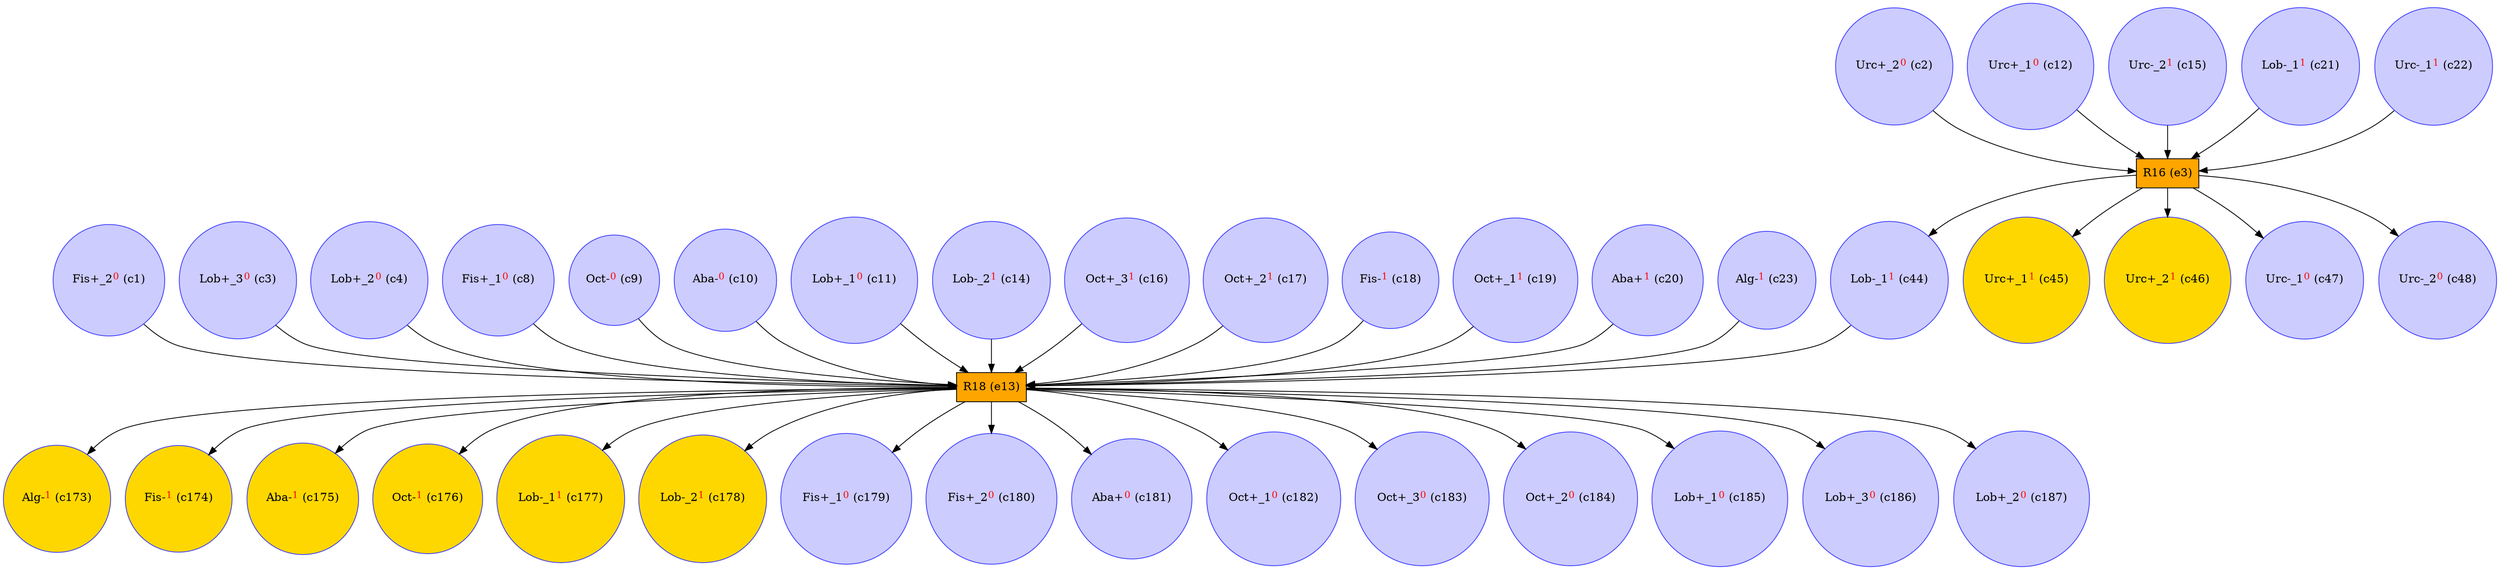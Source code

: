 digraph test {
  c1 -> e13;
  c2 -> e3;
  c3 -> e13;
  c4 -> e13;
  c8 -> e13;
  c9 -> e13;
  c10 -> e13;
  c11 -> e13;
  c12 -> e3;
  c14 -> e13;
  c15 -> e3;
  c16 -> e13;
  c17 -> e13;
  c18 -> e13;
  c19 -> e13;
  c20 -> e13;
  c21 -> e3;
  c22 -> e3;
  c23 -> e13;
  e3 -> c44;
  c44 -> e13;
  e3 -> c45;
  e3 -> c46;
  e3 -> c47;
  e3 -> c48;
  e13 -> c173;
  e13 -> c174;
  e13 -> c175;
  e13 -> c176;
  e13 -> c177;
  e13 -> c178;
  e13 -> c179;
  e13 -> c180;
  e13 -> c181;
  e13 -> c182;
  e13 -> c183;
  e13 -> c184;
  e13 -> c185;
  e13 -> c186;
  e13 -> c187;
  c1 [color="#4040ff" fillcolor="#ccccff" label= <Fis+_2<FONT COLOR="red"><SUP>0</SUP></FONT>&nbsp;(c1)> shape=circle style=filled];
  c2 [color="#4040ff" fillcolor="#ccccff" label= <Urc+_2<FONT COLOR="red"><SUP>0</SUP></FONT>&nbsp;(c2)> shape=circle style=filled];
  c3 [color="#4040ff" fillcolor="#ccccff" label= <Lob+_3<FONT COLOR="red"><SUP>0</SUP></FONT>&nbsp;(c3)> shape=circle style=filled];
  c4 [color="#4040ff" fillcolor="#ccccff" label= <Lob+_2<FONT COLOR="red"><SUP>0</SUP></FONT>&nbsp;(c4)> shape=circle style=filled];
  c8 [color="#4040ff" fillcolor="#ccccff" label= <Fis+_1<FONT COLOR="red"><SUP>0</SUP></FONT>&nbsp;(c8)> shape=circle style=filled];
  c9 [color="#4040ff" fillcolor="#ccccff" label= <Oct-<FONT COLOR="red"><SUP>0</SUP></FONT>&nbsp;(c9)> shape=circle style=filled];
  c10 [color="#4040ff" fillcolor="#ccccff" label= <Aba-<FONT COLOR="red"><SUP>0</SUP></FONT>&nbsp;(c10)> shape=circle style=filled];
  c11 [color="#4040ff" fillcolor="#ccccff" label= <Lob+_1<FONT COLOR="red"><SUP>0</SUP></FONT>&nbsp;(c11)> shape=circle style=filled];
  c12 [color="#4040ff" fillcolor="#ccccff" label= <Urc+_1<FONT COLOR="red"><SUP>0</SUP></FONT>&nbsp;(c12)> shape=circle style=filled];
  c14 [color="#4040ff" fillcolor="#ccccff" label= <Lob-_2<FONT COLOR="red"><SUP>1</SUP></FONT>&nbsp;(c14)> shape=circle style=filled];
  c15 [color="#4040ff" fillcolor="#ccccff" label= <Urc-_2<FONT COLOR="red"><SUP>1</SUP></FONT>&nbsp;(c15)> shape=circle style=filled];
  c16 [color="#4040ff" fillcolor="#ccccff" label= <Oct+_3<FONT COLOR="red"><SUP>1</SUP></FONT>&nbsp;(c16)> shape=circle style=filled];
  c17 [color="#4040ff" fillcolor="#ccccff" label= <Oct+_2<FONT COLOR="red"><SUP>1</SUP></FONT>&nbsp;(c17)> shape=circle style=filled];
  c18 [color="#4040ff" fillcolor="#ccccff" label= <Fis-<FONT COLOR="red"><SUP>1</SUP></FONT>&nbsp;(c18)> shape=circle style=filled];
  c19 [color="#4040ff" fillcolor="#ccccff" label= <Oct+_1<FONT COLOR="red"><SUP>1</SUP></FONT>&nbsp;(c19)> shape=circle style=filled];
  c20 [color="#4040ff" fillcolor="#ccccff" label= <Aba+<FONT COLOR="red"><SUP>1</SUP></FONT>&nbsp;(c20)> shape=circle style=filled];
  c21 [color="#4040ff" fillcolor="#ccccff" label= <Lob-_1<FONT COLOR="red"><SUP>1</SUP></FONT>&nbsp;(c21)> shape=circle style=filled];
  c22 [color="#4040ff" fillcolor="#ccccff" label= <Urc-_1<FONT COLOR="red"><SUP>1</SUP></FONT>&nbsp;(c22)> shape=circle style=filled];
  c23 [color="#4040ff" fillcolor="#ccccff" label= <Alg-<FONT COLOR="red"><SUP>1</SUP></FONT>&nbsp;(c23)> shape=circle style=filled];
  c44 [color="#4040ff" fillcolor="#ccccff" label= <Lob-_1<FONT COLOR="red"><SUP>1</SUP></FONT>&nbsp;(c44)> shape=circle style=filled];
  c45 [color="#4040ff" fillcolor="gold" label= <Urc+_1<FONT COLOR="red"><SUP>1</SUP></FONT>&nbsp;(c45)> shape=circle style=filled];
  c46 [color="#4040ff" fillcolor="gold" label= <Urc+_2<FONT COLOR="red"><SUP>1</SUP></FONT>&nbsp;(c46)> shape=circle style=filled];
  c47 [color="#4040ff" fillcolor="#ccccff" label= <Urc-_1<FONT COLOR="red"><SUP>0</SUP></FONT>&nbsp;(c47)> shape=circle style=filled];
  c48 [color="#4040ff" fillcolor="#ccccff" label= <Urc-_2<FONT COLOR="red"><SUP>0</SUP></FONT>&nbsp;(c48)> shape=circle style=filled];
  c173 [color="#4040ff" fillcolor="gold" label= <Alg-<FONT COLOR="red"><SUP>1</SUP></FONT>&nbsp;(c173)> shape=circle style=filled];
  c174 [color="#4040ff" fillcolor="gold" label= <Fis-<FONT COLOR="red"><SUP>1</SUP></FONT>&nbsp;(c174)> shape=circle style=filled];
  c175 [color="#4040ff" fillcolor="gold" label= <Aba-<FONT COLOR="red"><SUP>1</SUP></FONT>&nbsp;(c175)> shape=circle style=filled];
  c176 [color="#4040ff" fillcolor="gold" label= <Oct-<FONT COLOR="red"><SUP>1</SUP></FONT>&nbsp;(c176)> shape=circle style=filled];
  c177 [color="#4040ff" fillcolor="gold" label= <Lob-_1<FONT COLOR="red"><SUP>1</SUP></FONT>&nbsp;(c177)> shape=circle style=filled];
  c178 [color="#4040ff" fillcolor="gold" label= <Lob-_2<FONT COLOR="red"><SUP>1</SUP></FONT>&nbsp;(c178)> shape=circle style=filled];
  c179 [color="#4040ff" fillcolor="#ccccff" label= <Fis+_1<FONT COLOR="red"><SUP>0</SUP></FONT>&nbsp;(c179)> shape=circle style=filled];
  c180 [color="#4040ff" fillcolor="#ccccff" label= <Fis+_2<FONT COLOR="red"><SUP>0</SUP></FONT>&nbsp;(c180)> shape=circle style=filled];
  c181 [color="#4040ff" fillcolor="#ccccff" label= <Aba+<FONT COLOR="red"><SUP>0</SUP></FONT>&nbsp;(c181)> shape=circle style=filled];
  c182 [color="#4040ff" fillcolor="#ccccff" label= <Oct+_1<FONT COLOR="red"><SUP>0</SUP></FONT>&nbsp;(c182)> shape=circle style=filled];
  c183 [color="#4040ff" fillcolor="#ccccff" label= <Oct+_3<FONT COLOR="red"><SUP>0</SUP></FONT>&nbsp;(c183)> shape=circle style=filled];
  c184 [color="#4040ff" fillcolor="#ccccff" label= <Oct+_2<FONT COLOR="red"><SUP>0</SUP></FONT>&nbsp;(c184)> shape=circle style=filled];
  c185 [color="#4040ff" fillcolor="#ccccff" label= <Lob+_1<FONT COLOR="red"><SUP>0</SUP></FONT>&nbsp;(c185)> shape=circle style=filled];
  c186 [color="#4040ff" fillcolor="#ccccff" label= <Lob+_3<FONT COLOR="red"><SUP>0</SUP></FONT>&nbsp;(c186)> shape=circle style=filled];
  c187 [color="#4040ff" fillcolor="#ccccff" label= <Lob+_2<FONT COLOR="red"><SUP>0</SUP></FONT>&nbsp;(c187)> shape=circle style=filled];
  e3 [color="black" fillcolor="orange" label="R16 (e3)" shape=box style=filled];
  e13 [color="black" fillcolor="orange" label="R18 (e13)" shape=box style=filled];
}

